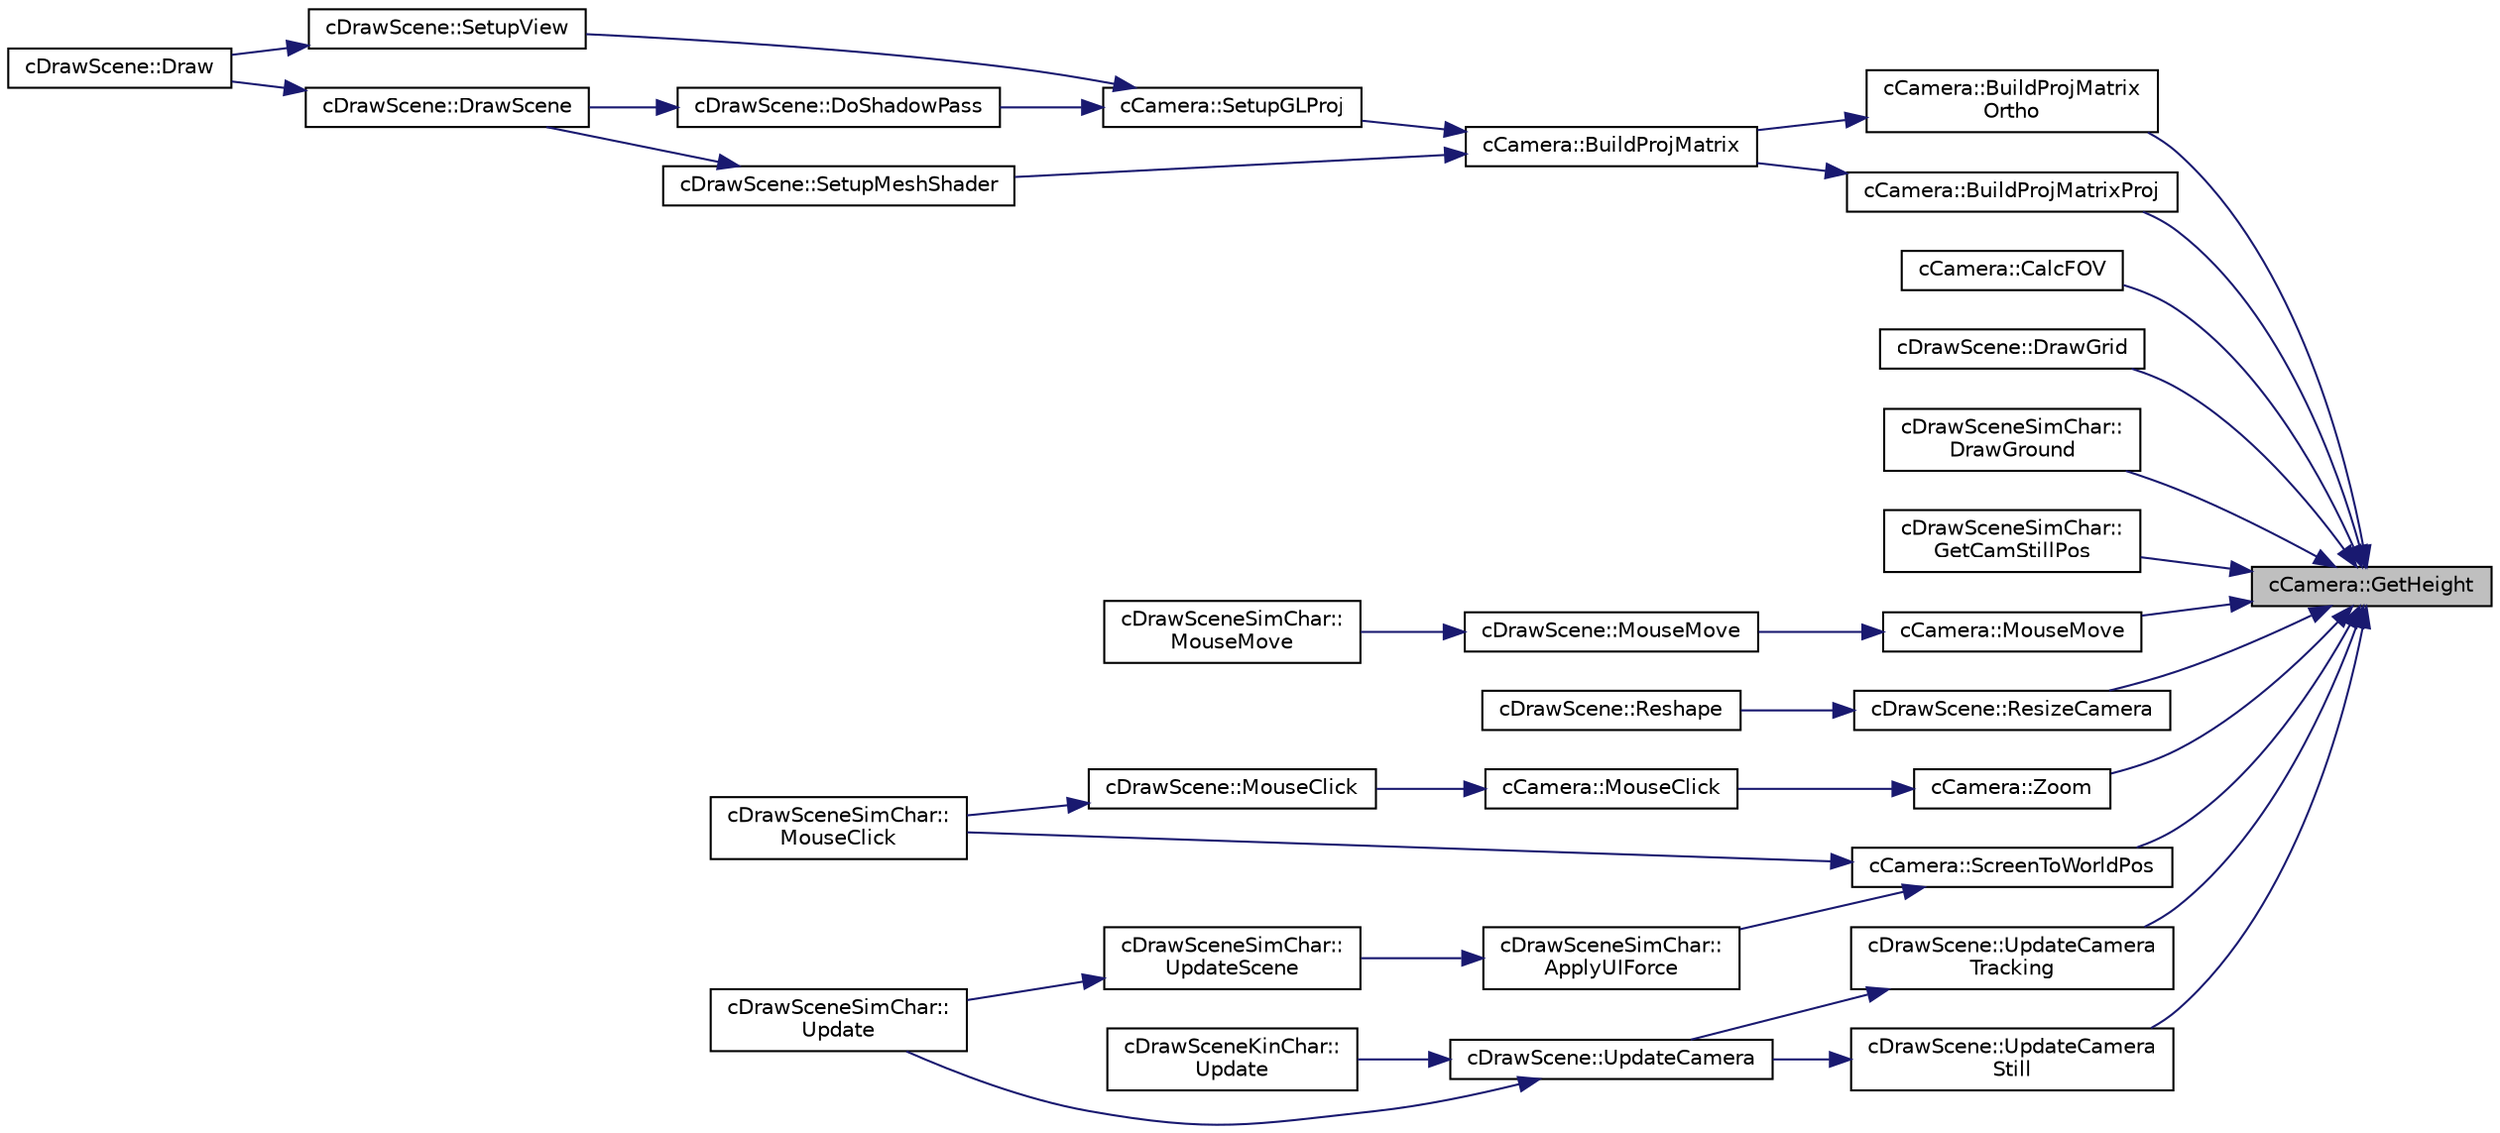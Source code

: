 digraph "cCamera::GetHeight"
{
 // LATEX_PDF_SIZE
  edge [fontname="Helvetica",fontsize="10",labelfontname="Helvetica",labelfontsize="10"];
  node [fontname="Helvetica",fontsize="10",shape=record];
  rankdir="RL";
  Node1 [label="cCamera::GetHeight",height=0.2,width=0.4,color="black", fillcolor="grey75", style="filled", fontcolor="black",tooltip=" "];
  Node1 -> Node2 [dir="back",color="midnightblue",fontsize="10",style="solid",fontname="Helvetica"];
  Node2 [label="cCamera::BuildProjMatrix\lOrtho",height=0.2,width=0.4,color="black", fillcolor="white", style="filled",URL="$classc_camera.html#aa5a68edc6a365e84944a24be74f9f299",tooltip=" "];
  Node2 -> Node3 [dir="back",color="midnightblue",fontsize="10",style="solid",fontname="Helvetica"];
  Node3 [label="cCamera::BuildProjMatrix",height=0.2,width=0.4,color="black", fillcolor="white", style="filled",URL="$classc_camera.html#af41ae01c1089d2d5cacab59dacadc238",tooltip=" "];
  Node3 -> Node4 [dir="back",color="midnightblue",fontsize="10",style="solid",fontname="Helvetica"];
  Node4 [label="cCamera::SetupGLProj",height=0.2,width=0.4,color="black", fillcolor="white", style="filled",URL="$classc_camera.html#a42bbd0b28ac2a65e7f477596f38d7449",tooltip=" "];
  Node4 -> Node5 [dir="back",color="midnightblue",fontsize="10",style="solid",fontname="Helvetica"];
  Node5 [label="cDrawScene::DoShadowPass",height=0.2,width=0.4,color="black", fillcolor="white", style="filled",URL="$classc_draw_scene.html#a3b7548045c8dfc7fcd1a55a411f592d1",tooltip=" "];
  Node5 -> Node6 [dir="back",color="midnightblue",fontsize="10",style="solid",fontname="Helvetica"];
  Node6 [label="cDrawScene::DrawScene",height=0.2,width=0.4,color="black", fillcolor="white", style="filled",URL="$classc_draw_scene.html#ac2fea848f9552e4da69c7f50d8d866c8",tooltip=" "];
  Node6 -> Node7 [dir="back",color="midnightblue",fontsize="10",style="solid",fontname="Helvetica"];
  Node7 [label="cDrawScene::Draw",height=0.2,width=0.4,color="black", fillcolor="white", style="filled",URL="$classc_draw_scene.html#ac983b3e7cedfa1b97c98e9038080d9a9",tooltip=" "];
  Node4 -> Node8 [dir="back",color="midnightblue",fontsize="10",style="solid",fontname="Helvetica"];
  Node8 [label="cDrawScene::SetupView",height=0.2,width=0.4,color="black", fillcolor="white", style="filled",URL="$classc_draw_scene.html#a56117f44d49af5ec0e3b2aab3f7d841a",tooltip=" "];
  Node8 -> Node7 [dir="back",color="midnightblue",fontsize="10",style="solid",fontname="Helvetica"];
  Node3 -> Node9 [dir="back",color="midnightblue",fontsize="10",style="solid",fontname="Helvetica"];
  Node9 [label="cDrawScene::SetupMeshShader",height=0.2,width=0.4,color="black", fillcolor="white", style="filled",URL="$classc_draw_scene.html#a53de378350aaa6f21fd71cd5a46639ce",tooltip=" "];
  Node9 -> Node6 [dir="back",color="midnightblue",fontsize="10",style="solid",fontname="Helvetica"];
  Node1 -> Node10 [dir="back",color="midnightblue",fontsize="10",style="solid",fontname="Helvetica"];
  Node10 [label="cCamera::BuildProjMatrixProj",height=0.2,width=0.4,color="black", fillcolor="white", style="filled",URL="$classc_camera.html#a6aec6b9d16fe669aae32ddb66fea7aa4",tooltip=" "];
  Node10 -> Node3 [dir="back",color="midnightblue",fontsize="10",style="solid",fontname="Helvetica"];
  Node1 -> Node11 [dir="back",color="midnightblue",fontsize="10",style="solid",fontname="Helvetica"];
  Node11 [label="cCamera::CalcFOV",height=0.2,width=0.4,color="black", fillcolor="white", style="filled",URL="$classc_camera.html#a998909f7465d69540818ebb040c66c05",tooltip=" "];
  Node1 -> Node12 [dir="back",color="midnightblue",fontsize="10",style="solid",fontname="Helvetica"];
  Node12 [label="cDrawScene::DrawGrid",height=0.2,width=0.4,color="black", fillcolor="white", style="filled",URL="$classc_draw_scene.html#acc19b8eef0bcbf3713f3d9729fd012b8",tooltip=" "];
  Node1 -> Node13 [dir="back",color="midnightblue",fontsize="10",style="solid",fontname="Helvetica"];
  Node13 [label="cDrawSceneSimChar::\lDrawGround",height=0.2,width=0.4,color="black", fillcolor="white", style="filled",URL="$classc_draw_scene_sim_char.html#a787f2a886f1c5d59e63926535c09153c",tooltip=" "];
  Node1 -> Node14 [dir="back",color="midnightblue",fontsize="10",style="solid",fontname="Helvetica"];
  Node14 [label="cDrawSceneSimChar::\lGetCamStillPos",height=0.2,width=0.4,color="black", fillcolor="white", style="filled",URL="$classc_draw_scene_sim_char.html#a5e6cc8dd605eea480cb52d53de3499d3",tooltip=" "];
  Node1 -> Node15 [dir="back",color="midnightblue",fontsize="10",style="solid",fontname="Helvetica"];
  Node15 [label="cCamera::MouseMove",height=0.2,width=0.4,color="black", fillcolor="white", style="filled",URL="$classc_camera.html#a0a29f3387b2409dd366d0da04f6a7511",tooltip=" "];
  Node15 -> Node16 [dir="back",color="midnightblue",fontsize="10",style="solid",fontname="Helvetica"];
  Node16 [label="cDrawScene::MouseMove",height=0.2,width=0.4,color="black", fillcolor="white", style="filled",URL="$classc_draw_scene.html#ab95d90494a77e12fe0d8b5b105a1079a",tooltip=" "];
  Node16 -> Node17 [dir="back",color="midnightblue",fontsize="10",style="solid",fontname="Helvetica"];
  Node17 [label="cDrawSceneSimChar::\lMouseMove",height=0.2,width=0.4,color="black", fillcolor="white", style="filled",URL="$classc_draw_scene_sim_char.html#a6f2538b73a4ac23c21b2b7c633233bb8",tooltip=" "];
  Node1 -> Node18 [dir="back",color="midnightblue",fontsize="10",style="solid",fontname="Helvetica"];
  Node18 [label="cDrawScene::ResizeCamera",height=0.2,width=0.4,color="black", fillcolor="white", style="filled",URL="$classc_draw_scene.html#a13aaa5ecc44f777d0921044ffd699107",tooltip=" "];
  Node18 -> Node19 [dir="back",color="midnightblue",fontsize="10",style="solid",fontname="Helvetica"];
  Node19 [label="cDrawScene::Reshape",height=0.2,width=0.4,color="black", fillcolor="white", style="filled",URL="$classc_draw_scene.html#ae9f312505df39778f9c8fdeb4213d2d0",tooltip=" "];
  Node1 -> Node20 [dir="back",color="midnightblue",fontsize="10",style="solid",fontname="Helvetica"];
  Node20 [label="cCamera::ScreenToWorldPos",height=0.2,width=0.4,color="black", fillcolor="white", style="filled",URL="$classc_camera.html#a04d8aafd7a0d5938c7d453d93358f95e",tooltip=" "];
  Node20 -> Node21 [dir="back",color="midnightblue",fontsize="10",style="solid",fontname="Helvetica"];
  Node21 [label="cDrawSceneSimChar::\lApplyUIForce",height=0.2,width=0.4,color="black", fillcolor="white", style="filled",URL="$classc_draw_scene_sim_char.html#aeb3d448a7a71992790f043f71f703490",tooltip=" "];
  Node21 -> Node22 [dir="back",color="midnightblue",fontsize="10",style="solid",fontname="Helvetica"];
  Node22 [label="cDrawSceneSimChar::\lUpdateScene",height=0.2,width=0.4,color="black", fillcolor="white", style="filled",URL="$classc_draw_scene_sim_char.html#aa97fb19d895d79711c14bdd0308beba4",tooltip=" "];
  Node22 -> Node23 [dir="back",color="midnightblue",fontsize="10",style="solid",fontname="Helvetica"];
  Node23 [label="cDrawSceneSimChar::\lUpdate",height=0.2,width=0.4,color="black", fillcolor="white", style="filled",URL="$classc_draw_scene_sim_char.html#ada1475572f24d082f2221c05111cc10f",tooltip=" "];
  Node20 -> Node24 [dir="back",color="midnightblue",fontsize="10",style="solid",fontname="Helvetica"];
  Node24 [label="cDrawSceneSimChar::\lMouseClick",height=0.2,width=0.4,color="black", fillcolor="white", style="filled",URL="$classc_draw_scene_sim_char.html#a3d0fbb31c21db4102dff090be3d375cf",tooltip=" "];
  Node1 -> Node25 [dir="back",color="midnightblue",fontsize="10",style="solid",fontname="Helvetica"];
  Node25 [label="cDrawScene::UpdateCamera\lStill",height=0.2,width=0.4,color="black", fillcolor="white", style="filled",URL="$classc_draw_scene.html#a868ae55497ba91c2e3bf5d67a2d7827e",tooltip=" "];
  Node25 -> Node26 [dir="back",color="midnightblue",fontsize="10",style="solid",fontname="Helvetica"];
  Node26 [label="cDrawScene::UpdateCamera",height=0.2,width=0.4,color="black", fillcolor="white", style="filled",URL="$classc_draw_scene.html#a33587d859603cd621f092cb6d95ad924",tooltip=" "];
  Node26 -> Node27 [dir="back",color="midnightblue",fontsize="10",style="solid",fontname="Helvetica"];
  Node27 [label="cDrawSceneKinChar::\lUpdate",height=0.2,width=0.4,color="black", fillcolor="white", style="filled",URL="$classc_draw_scene_kin_char.html#a7f987dd4ef6a4db66eb6b4e655e22de8",tooltip=" "];
  Node26 -> Node23 [dir="back",color="midnightblue",fontsize="10",style="solid",fontname="Helvetica"];
  Node1 -> Node28 [dir="back",color="midnightblue",fontsize="10",style="solid",fontname="Helvetica"];
  Node28 [label="cDrawScene::UpdateCamera\lTracking",height=0.2,width=0.4,color="black", fillcolor="white", style="filled",URL="$classc_draw_scene.html#af61093bebaa7efb8774601cf779ab566",tooltip=" "];
  Node28 -> Node26 [dir="back",color="midnightblue",fontsize="10",style="solid",fontname="Helvetica"];
  Node1 -> Node29 [dir="back",color="midnightblue",fontsize="10",style="solid",fontname="Helvetica"];
  Node29 [label="cCamera::Zoom",height=0.2,width=0.4,color="black", fillcolor="white", style="filled",URL="$classc_camera.html#af1eb316337d2779ce7d6e01e4ce271bb",tooltip=" "];
  Node29 -> Node30 [dir="back",color="midnightblue",fontsize="10",style="solid",fontname="Helvetica"];
  Node30 [label="cCamera::MouseClick",height=0.2,width=0.4,color="black", fillcolor="white", style="filled",URL="$classc_camera.html#a3ec4feb37d7c68048a486f840676eca9",tooltip=" "];
  Node30 -> Node31 [dir="back",color="midnightblue",fontsize="10",style="solid",fontname="Helvetica"];
  Node31 [label="cDrawScene::MouseClick",height=0.2,width=0.4,color="black", fillcolor="white", style="filled",URL="$classc_draw_scene.html#a46e2fb4989c85dfed05cd3937bd74471",tooltip=" "];
  Node31 -> Node24 [dir="back",color="midnightblue",fontsize="10",style="solid",fontname="Helvetica"];
}
